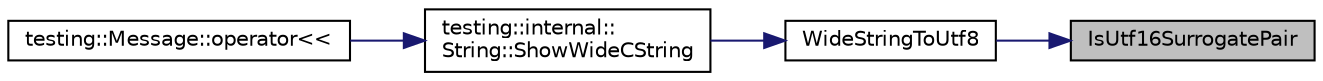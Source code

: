 digraph "IsUtf16SurrogatePair"
{
 // INTERACTIVE_SVG=YES
 // LATEX_PDF_SIZE
  bgcolor="transparent";
  edge [fontname="Helvetica",fontsize="10",labelfontname="Helvetica",labelfontsize="10"];
  node [fontname="Helvetica",fontsize="10",shape=record];
  rankdir="RL";
  Node1 [label="IsUtf16SurrogatePair",height=0.2,width=0.4,color="black", fillcolor="grey75", style="filled", fontcolor="black",tooltip=" "];
  Node1 -> Node2 [dir="back",color="midnightblue",fontsize="10",style="solid",fontname="Helvetica"];
  Node2 [label="WideStringToUtf8",height=0.2,width=0.4,color="black",URL="$d0/da7/namespacetesting_1_1internal_a34ba5cda1864f3228954b3a5c8f6b07d.html#a34ba5cda1864f3228954b3a5c8f6b07d",tooltip=" "];
  Node2 -> Node3 [dir="back",color="midnightblue",fontsize="10",style="solid",fontname="Helvetica"];
  Node3 [label="testing::internal::\lString::ShowWideCString",height=0.2,width=0.4,color="black",URL="$d2/df8/classtesting_1_1internal_1_1String_ad3067374c710673e1466b61fc8a368e0.html#ad3067374c710673e1466b61fc8a368e0",tooltip=" "];
  Node3 -> Node4 [dir="back",color="midnightblue",fontsize="10",style="solid",fontname="Helvetica"];
  Node4 [label="testing::Message::operator\<\<",height=0.2,width=0.4,color="black",URL="$d3/d98/classtesting_1_1Message_a95275647fadb494c90d9e93b502b6a47.html#a95275647fadb494c90d9e93b502b6a47",tooltip=" "];
}
